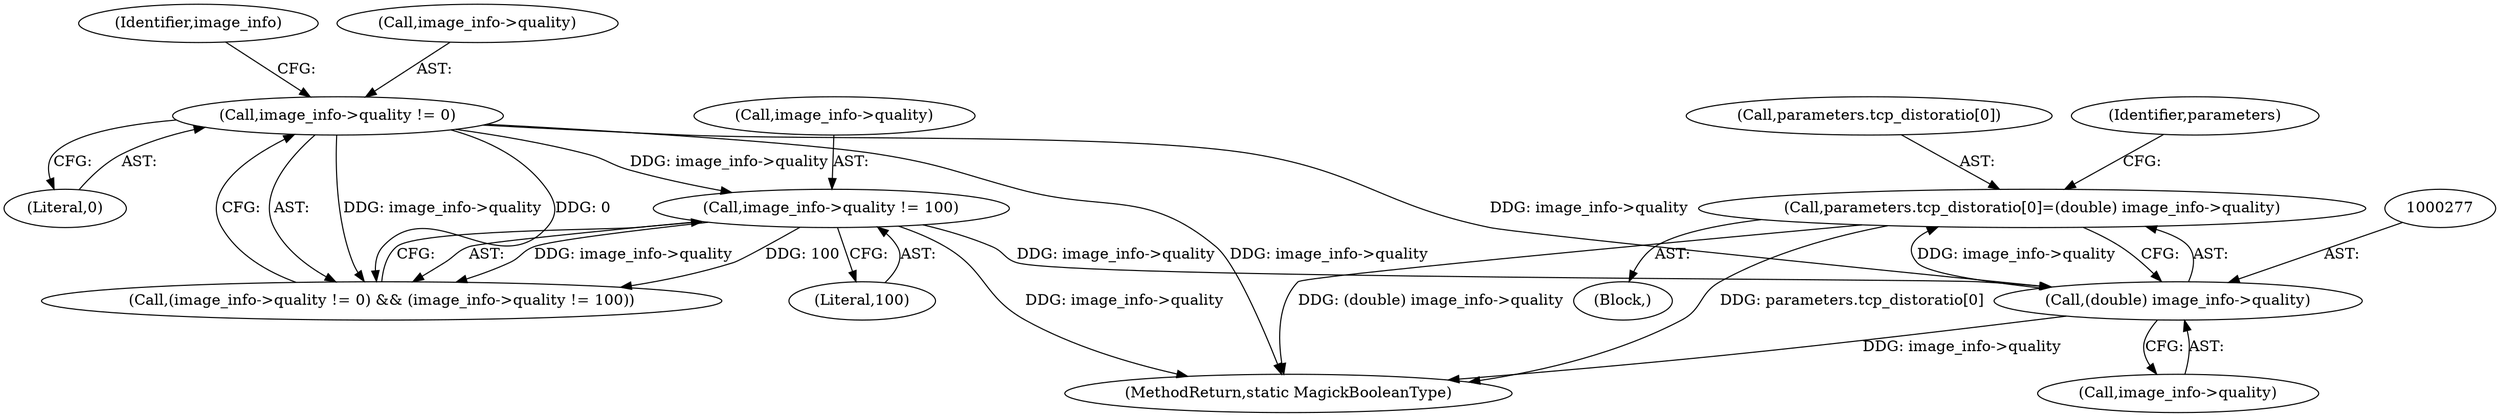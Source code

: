 digraph "0_ImageMagick_3d5ac8c20846871f1eb3068b65f93da7cd33bfd0_0@array" {
"1000270" [label="(Call,parameters.tcp_distoratio[0]=(double) image_info->quality)"];
"1000276" [label="(Call,(double) image_info->quality)"];
"1000259" [label="(Call,image_info->quality != 0)"];
"1000264" [label="(Call,image_info->quality != 100)"];
"1000276" [label="(Call,(double) image_info->quality)"];
"1000270" [label="(Call,parameters.tcp_distoratio[0]=(double) image_info->quality)"];
"1000283" [label="(Identifier,parameters)"];
"1000271" [label="(Call,parameters.tcp_distoratio[0])"];
"1000266" [label="(Identifier,image_info)"];
"1000263" [label="(Literal,0)"];
"1000269" [label="(Block,)"];
"1000268" [label="(Literal,100)"];
"1000259" [label="(Call,image_info->quality != 0)"];
"1000265" [label="(Call,image_info->quality)"];
"1000260" [label="(Call,image_info->quality)"];
"1000264" [label="(Call,image_info->quality != 100)"];
"1001297" [label="(MethodReturn,static MagickBooleanType)"];
"1000278" [label="(Call,image_info->quality)"];
"1000258" [label="(Call,(image_info->quality != 0) && (image_info->quality != 100))"];
"1000270" -> "1000269"  [label="AST: "];
"1000270" -> "1000276"  [label="CFG: "];
"1000271" -> "1000270"  [label="AST: "];
"1000276" -> "1000270"  [label="AST: "];
"1000283" -> "1000270"  [label="CFG: "];
"1000270" -> "1001297"  [label="DDG: (double) image_info->quality"];
"1000270" -> "1001297"  [label="DDG: parameters.tcp_distoratio[0]"];
"1000276" -> "1000270"  [label="DDG: image_info->quality"];
"1000276" -> "1000278"  [label="CFG: "];
"1000277" -> "1000276"  [label="AST: "];
"1000278" -> "1000276"  [label="AST: "];
"1000276" -> "1001297"  [label="DDG: image_info->quality"];
"1000259" -> "1000276"  [label="DDG: image_info->quality"];
"1000264" -> "1000276"  [label="DDG: image_info->quality"];
"1000259" -> "1000258"  [label="AST: "];
"1000259" -> "1000263"  [label="CFG: "];
"1000260" -> "1000259"  [label="AST: "];
"1000263" -> "1000259"  [label="AST: "];
"1000266" -> "1000259"  [label="CFG: "];
"1000258" -> "1000259"  [label="CFG: "];
"1000259" -> "1001297"  [label="DDG: image_info->quality"];
"1000259" -> "1000258"  [label="DDG: image_info->quality"];
"1000259" -> "1000258"  [label="DDG: 0"];
"1000259" -> "1000264"  [label="DDG: image_info->quality"];
"1000264" -> "1000258"  [label="AST: "];
"1000264" -> "1000268"  [label="CFG: "];
"1000265" -> "1000264"  [label="AST: "];
"1000268" -> "1000264"  [label="AST: "];
"1000258" -> "1000264"  [label="CFG: "];
"1000264" -> "1001297"  [label="DDG: image_info->quality"];
"1000264" -> "1000258"  [label="DDG: image_info->quality"];
"1000264" -> "1000258"  [label="DDG: 100"];
}
